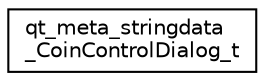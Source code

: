 digraph "Graphical Class Hierarchy"
{
 // LATEX_PDF_SIZE
  edge [fontname="Helvetica",fontsize="10",labelfontname="Helvetica",labelfontsize="10"];
  node [fontname="Helvetica",fontsize="10",shape=record];
  rankdir="LR";
  Node0 [label="qt_meta_stringdata\l_CoinControlDialog_t",height=0.2,width=0.4,color="black", fillcolor="white", style="filled",URL="$structqt__meta__stringdata___coin_control_dialog__t.html",tooltip=" "];
}
